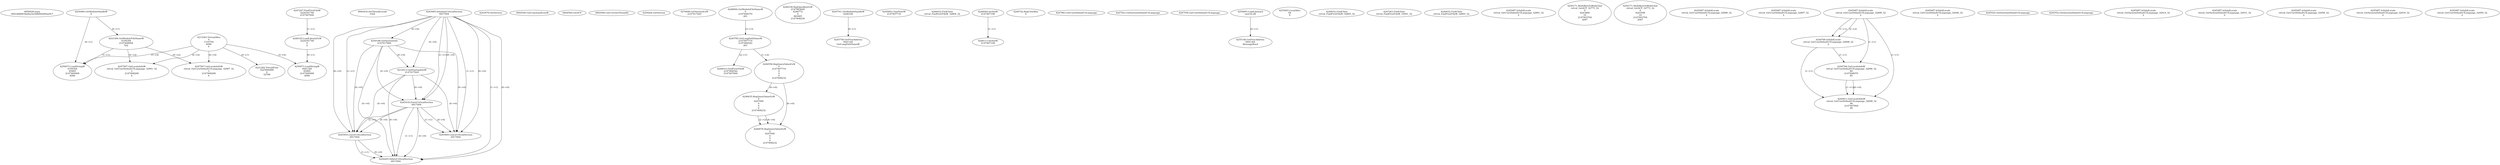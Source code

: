 // Global SCDG with merge call
digraph {
	0 [label="6850628.main
000cddb6834a9ea3a36fbf0e940aa9c7"]
	1 [label="4254480.GetModuleHandleW
0"]
	2 [label="6844434.SetThreadLocale
1024"]
	3 [label="4243965.InitializeCriticalSection
6917004"]
	4 [label="4243979.GetVersion
"]
	5 [label="4250188.GetSystemInfo
2147417660"]
	3 -> 5 [label="(0-->0)"]
	6 [label="6844540.GetCommandLineW
"]
	7 [label="4214413.GetStartupInfoW
2147417624"]
	3 -> 7 [label="(0-->0)"]
	5 -> 7 [label="(0-->0)"]
	8 [label="6844560.GetACP
"]
	9 [label="6844580.GetCurrentThreadId
"]
	10 [label="4250204.GetVersion
"]
	11 [label="4276690.GetVersionExW
2147417420"]
	12 [label="4243306.GetModuleFileNameW
4194304
2147408904
522"]
	1 -> 12 [label="(0-->1)"]
	13 [label="4248064.GetModuleFileNameW
0
2147408370
261"]
	14 [label="4215383.VirtualAlloc
0
1310704
4096
4"]
	15 [label="4246338.RegOpenKeyExW
2147483649
4246772
0
983065
2147408236"]
	16 [label="4245741.GetModuleHandleW
4246160"]
	17 [label="4245758.GetProcAddress
9441320
GetLongPathNameW"]
	16 -> 17 [label="(0-->1)"]
	18 [label="4245785.GetLongPathNameW
2147407710
2147406542
261"]
	13 -> 18 [label="(3-->3)"]
	19 [label="4245683.CharNextW
2147407716"]
	20 [label="4246014.FindFirstFileW
2147406542
2147407064"]
	18 -> 20 [label="(2-->1)"]
	21 [label="4246032.FindClose
retval_FindFirstFileW_32804_32"]
	22 [label="4246044.lstrlenW
2147407108"]
	23 [label="4246113.lstrlenW
2147407108"]
	22 -> 23 [label="(1-->1)"]
	24 [label="4246556.RegQueryValueExW
0
2147407710
0
0
0
2147408232"]
	18 -> 24 [label="(1-->2)"]
	25 [label="4246635.RegQueryValueExW
0
4247000
0
0
0
2147408232"]
	24 -> 25 [label="(6-->6)"]
	26 [label="4246676.RegQueryValueExW
0
4247000
0
0
0
2147408232"]
	25 -> 26 [label="(2-->2)"]
	24 -> 26 [label="(6-->6)"]
	25 -> 26 [label="(6-->6)"]
	27 [label="4246722.RegCloseKey
0"]
	28 [label="4247883.GetUserDefaultUILanguage
"]
	29 [label="4245418.EnterCriticalSection
6917004"]
	3 -> 29 [label="(1-->1)"]
	3 -> 29 [label="(0-->0)"]
	5 -> 29 [label="(0-->0)"]
	7 -> 29 [label="(0-->0)"]
	30 [label="4245454.LeaveCriticalSection
6917004"]
	3 -> 30 [label="(1-->1)"]
	29 -> 30 [label="(1-->1)"]
	3 -> 30 [label="(0-->0)"]
	5 -> 30 [label="(0-->0)"]
	7 -> 30 [label="(0-->0)"]
	29 -> 30 [label="(0-->0)"]
	31 [label="4247923.GetSystemDefaultUILanguage
"]
	32 [label="4247558.GetUserDefaultUILanguage
"]
	33 [label="4247567.GetLocaleInfoW
retval_GetUserDefaultUILanguage_32987_32
3
2147408268
4"]
	12 -> 33 [label="(0-->2)"]
	14 -> 33 [label="(4-->4)"]
	34 [label="4247247.FindFirstFileW
3224341740
2147407640"]
	35 [label="4250073.LoadStringW
4194304
65485
2147409468
4096"]
	1 -> 35 [label="(0-->1)"]
	12 -> 35 [label="(1-->1)"]
	14 -> 35 [label="(3-->4)"]
	36 [label="4254893.LoadLibraryA
user32.dll"]
	37 [label="4255003.LocalAlloc
64
8"]
	38 [label="4255148.GetProcAddress
9441344
MessageBoxA"]
	36 -> 38 [label="(0-->1)"]
	39 [label="4244205.DeleteCriticalSection
6917004"]
	3 -> 39 [label="(1-->1)"]
	29 -> 39 [label="(1-->1)"]
	30 -> 39 [label="(1-->1)"]
	3 -> 39 [label="(0-->0)"]
	5 -> 39 [label="(0-->0)"]
	7 -> 39 [label="(0-->0)"]
	29 -> 39 [label="(0-->0)"]
	30 -> 39 [label="(0-->0)"]
	40 [label="4221262.VirtualFree
3223060480
0
32768"]
	14 -> 40 [label="(0-->1)"]
	41 [label="4246032.FindClose
retval_FindFirstFileW_32805_32"]
	42 [label="4247567.GetLocaleInfoW
retval_GetUserDefaultUILanguage_32991_32
3
2147408268
4"]
	12 -> 42 [label="(0-->2)"]
	14 -> 42 [label="(4-->4)"]
	43 [label="4247263.FindClose
retval_FindFirstFileW_33001_32"]
	44 [label="4248145.LoadLibraryExW
3224341740
0
2"]
	34 -> 44 [label="(1-->1)"]
	45 [label="4250073.LoadStringW
9441340
65485
2147409468
4096"]
	44 -> 45 [label="(0-->1)"]
	14 -> 45 [label="(3-->4)"]
	46 [label="4246032.FindClose
retval_FindFirstFileW_32803_32"]
	47 [label="4245469.LeaveCriticalSection
6917004"]
	3 -> 47 [label="(1-->1)"]
	29 -> 47 [label="(1-->1)"]
	3 -> 47 [label="(0-->0)"]
	5 -> 47 [label="(0-->0)"]
	7 -> 47 [label="(0-->0)"]
	29 -> 47 [label="(0-->0)"]
	48 [label="4245487.IsValidLocale
retval_GetUserDefaultUILanguage_32881_32
2"]
	49 [label="4250171.MultiByteToWideChar
retval_GetACP_32773_32
0
4243868
10
2147403704
2047"]
	50 [label="4250171.MultiByteToWideChar
retval_GetACP_32773_32
0
4243508
10
2147403704
2047"]
	51 [label="4245487.IsValidLocale
retval_GetUserDefaultUILanguage_32896_32
2"]
	52 [label="4245487.IsValidLocale
retval_GetUserDefaultUILanguage_32897_32
2"]
	53 [label="4245487.IsValidLocale
retval_GetUserDefaultUILanguage_32898_32
2"]
	54 [label="4245487.IsValidLocale
retval_GetUserDefaultUILanguage_32946_32
2"]
	55 [label="4244766.IsValidLocale
retval_GetUserDefaultUILanguage_32898_32
2"]
	53 -> 55 [label="(1-->1)"]
	53 -> 55 [label="(2-->2)"]
	56 [label="4244794.GetLocaleInfoW
retval_GetUserDefaultUILanguage_32898_32
89
2147408070
85"]
	53 -> 56 [label="(1-->1)"]
	55 -> 56 [label="(1-->1)"]
	57 [label="4244811.GetLocaleInfoW
retval_GetUserDefaultUILanguage_32898_32
90
2147407900
85"]
	53 -> 57 [label="(1-->1)"]
	55 -> 57 [label="(1-->1)"]
	56 -> 57 [label="(1-->1)"]
	56 -> 57 [label="(4-->4)"]
	58 [label="4245525.GetSystemDefaultUILanguage
"]
	59 [label="4245552.GetSystemDefaultUILanguage
"]
	60 [label="4245487.IsValidLocale
retval_GetSystemDefaultUILanguage_32914_32
2"]
	61 [label="4245487.IsValidLocale
retval_GetSystemDefaultUILanguage_32931_32
2"]
	62 [label="4245487.IsValidLocale
retval_GetUserDefaultUILanguage_32958_32
2"]
	63 [label="4245487.IsValidLocale
retval_GetSystemDefaultUILanguage_32916_32
2"]
	64 [label="4245487.IsValidLocale
retval_GetUserDefaultUILanguage_32959_32
2"]
}

